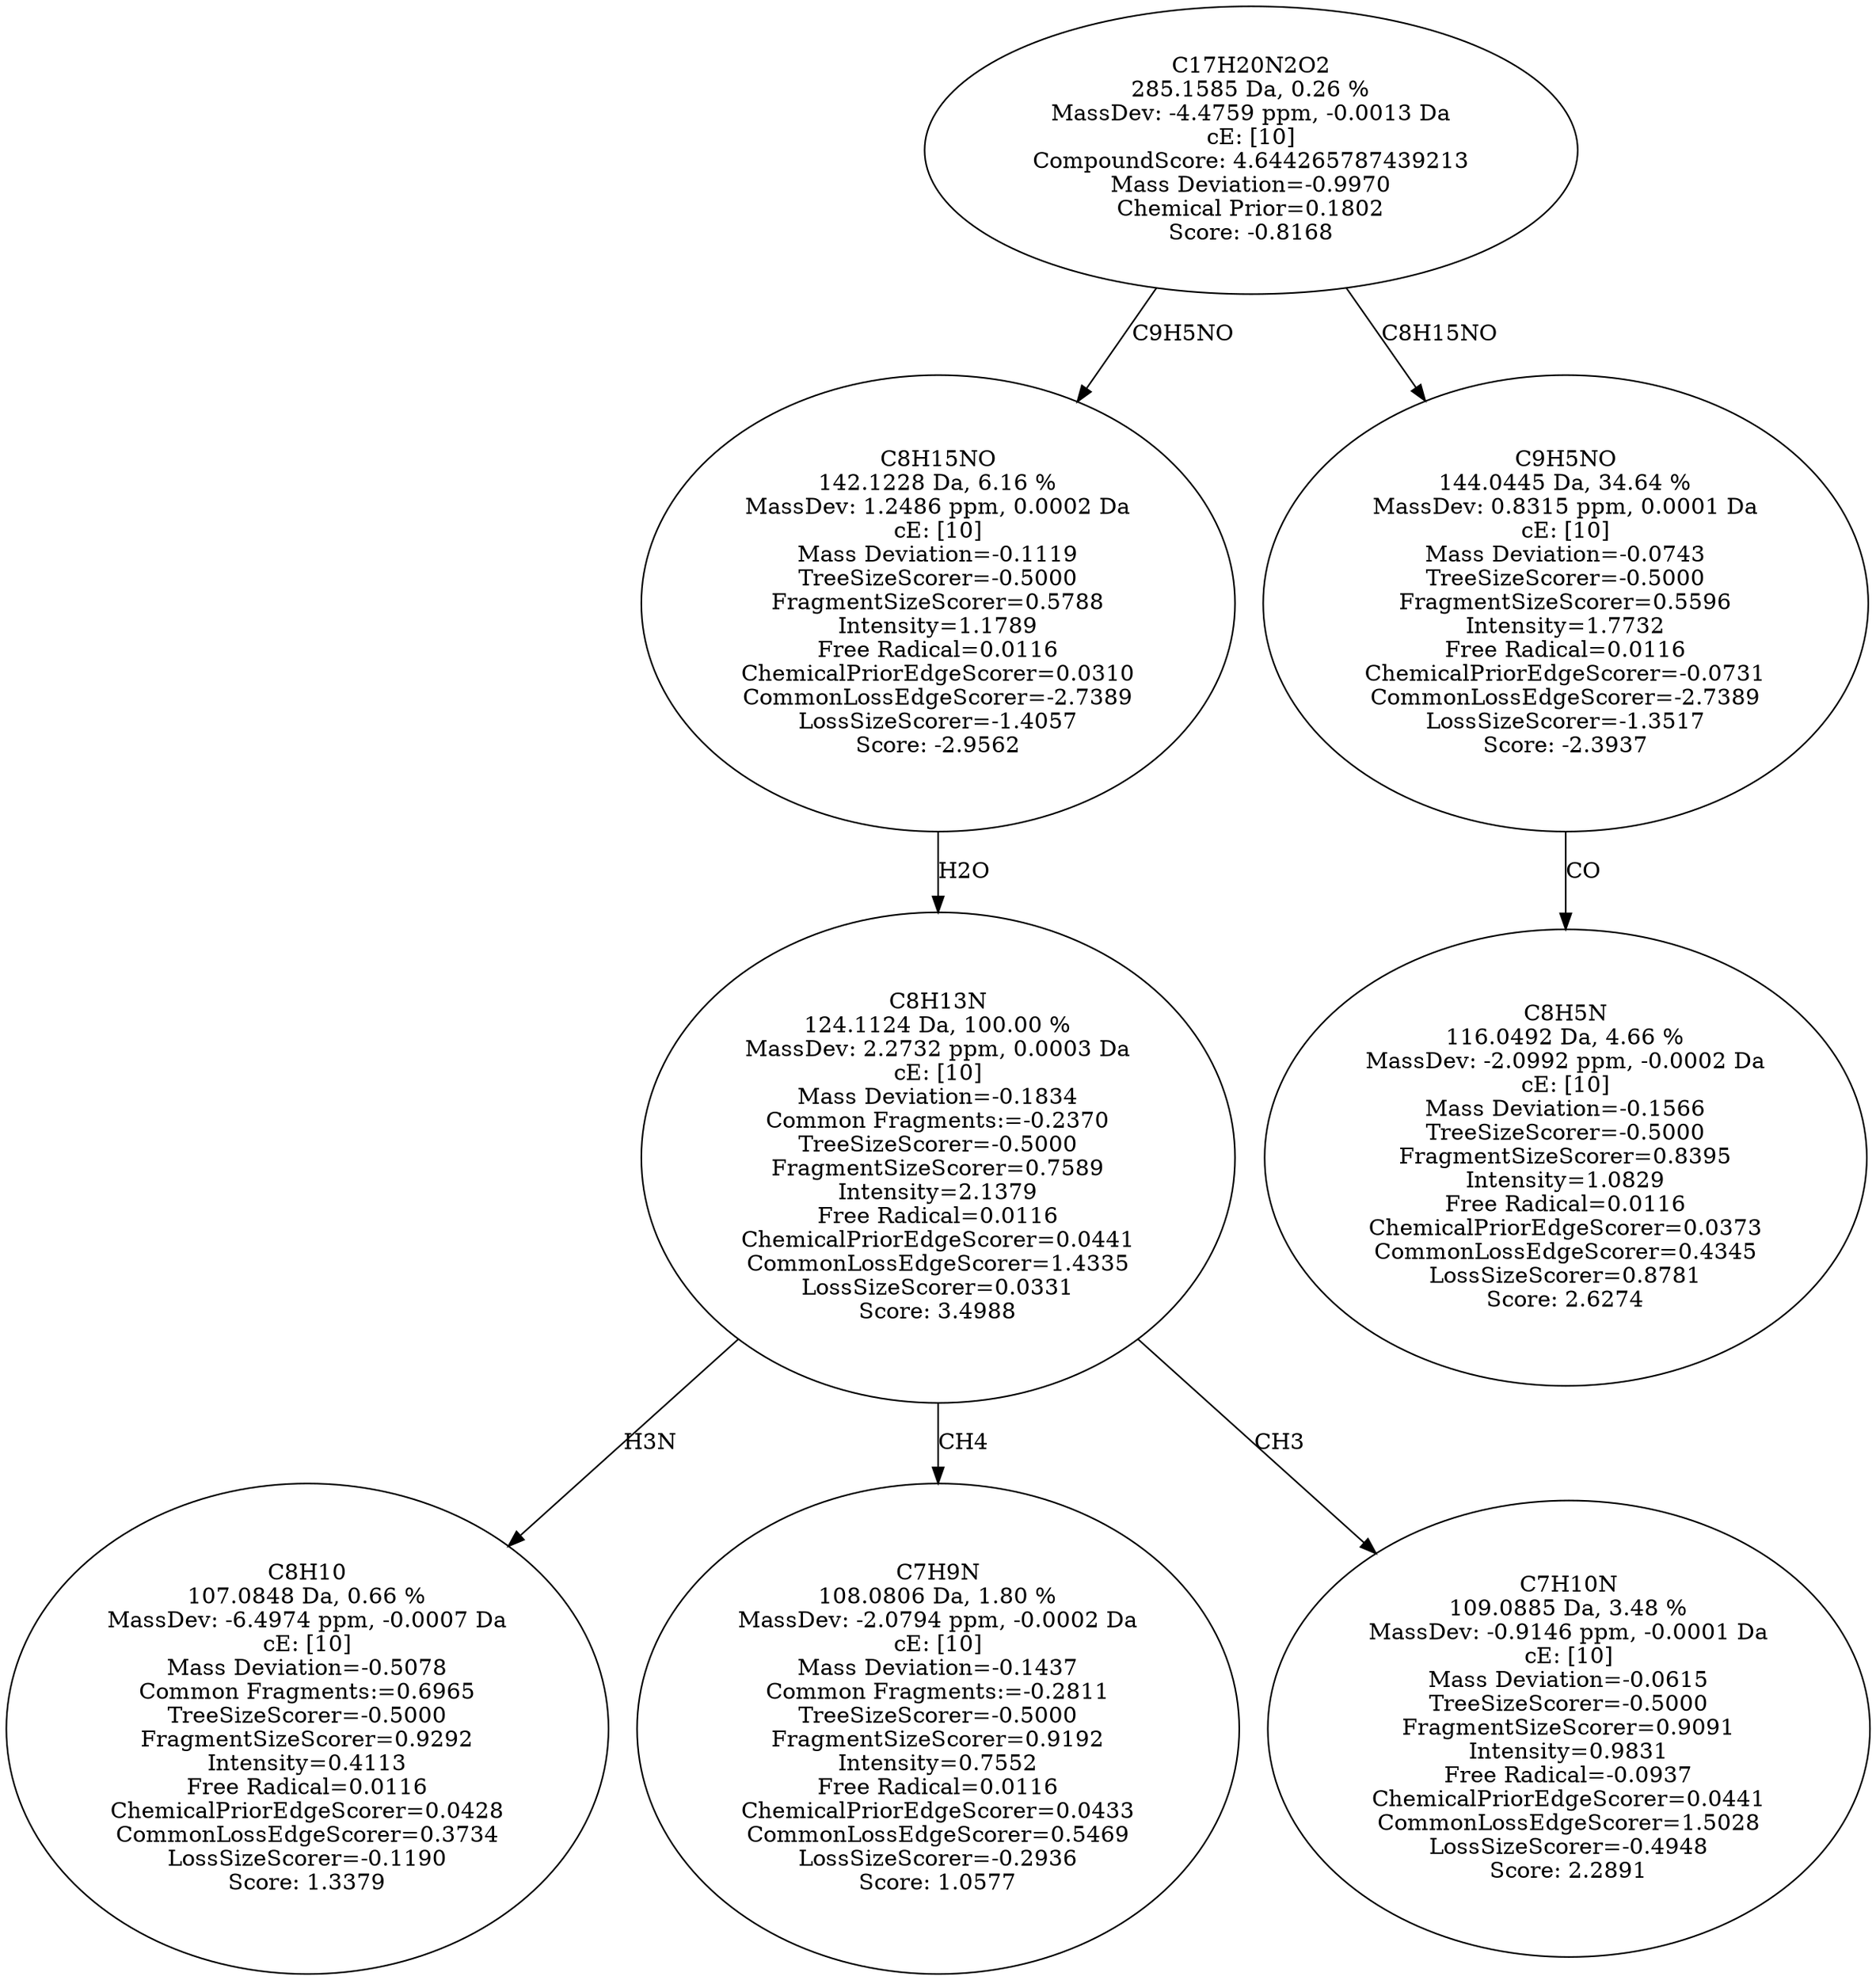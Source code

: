 strict digraph {
v1 [label="C8H10\n107.0848 Da, 0.66 %\nMassDev: -6.4974 ppm, -0.0007 Da\ncE: [10]\nMass Deviation=-0.5078\nCommon Fragments:=0.6965\nTreeSizeScorer=-0.5000\nFragmentSizeScorer=0.9292\nIntensity=0.4113\nFree Radical=0.0116\nChemicalPriorEdgeScorer=0.0428\nCommonLossEdgeScorer=0.3734\nLossSizeScorer=-0.1190\nScore: 1.3379"];
v2 [label="C7H9N\n108.0806 Da, 1.80 %\nMassDev: -2.0794 ppm, -0.0002 Da\ncE: [10]\nMass Deviation=-0.1437\nCommon Fragments:=-0.2811\nTreeSizeScorer=-0.5000\nFragmentSizeScorer=0.9192\nIntensity=0.7552\nFree Radical=0.0116\nChemicalPriorEdgeScorer=0.0433\nCommonLossEdgeScorer=0.5469\nLossSizeScorer=-0.2936\nScore: 1.0577"];
v3 [label="C7H10N\n109.0885 Da, 3.48 %\nMassDev: -0.9146 ppm, -0.0001 Da\ncE: [10]\nMass Deviation=-0.0615\nTreeSizeScorer=-0.5000\nFragmentSizeScorer=0.9091\nIntensity=0.9831\nFree Radical=-0.0937\nChemicalPriorEdgeScorer=0.0441\nCommonLossEdgeScorer=1.5028\nLossSizeScorer=-0.4948\nScore: 2.2891"];
v4 [label="C8H13N\n124.1124 Da, 100.00 %\nMassDev: 2.2732 ppm, 0.0003 Da\ncE: [10]\nMass Deviation=-0.1834\nCommon Fragments:=-0.2370\nTreeSizeScorer=-0.5000\nFragmentSizeScorer=0.7589\nIntensity=2.1379\nFree Radical=0.0116\nChemicalPriorEdgeScorer=0.0441\nCommonLossEdgeScorer=1.4335\nLossSizeScorer=0.0331\nScore: 3.4988"];
v5 [label="C8H15NO\n142.1228 Da, 6.16 %\nMassDev: 1.2486 ppm, 0.0002 Da\ncE: [10]\nMass Deviation=-0.1119\nTreeSizeScorer=-0.5000\nFragmentSizeScorer=0.5788\nIntensity=1.1789\nFree Radical=0.0116\nChemicalPriorEdgeScorer=0.0310\nCommonLossEdgeScorer=-2.7389\nLossSizeScorer=-1.4057\nScore: -2.9562"];
v6 [label="C8H5N\n116.0492 Da, 4.66 %\nMassDev: -2.0992 ppm, -0.0002 Da\ncE: [10]\nMass Deviation=-0.1566\nTreeSizeScorer=-0.5000\nFragmentSizeScorer=0.8395\nIntensity=1.0829\nFree Radical=0.0116\nChemicalPriorEdgeScorer=0.0373\nCommonLossEdgeScorer=0.4345\nLossSizeScorer=0.8781\nScore: 2.6274"];
v7 [label="C9H5NO\n144.0445 Da, 34.64 %\nMassDev: 0.8315 ppm, 0.0001 Da\ncE: [10]\nMass Deviation=-0.0743\nTreeSizeScorer=-0.5000\nFragmentSizeScorer=0.5596\nIntensity=1.7732\nFree Radical=0.0116\nChemicalPriorEdgeScorer=-0.0731\nCommonLossEdgeScorer=-2.7389\nLossSizeScorer=-1.3517\nScore: -2.3937"];
v8 [label="C17H20N2O2\n285.1585 Da, 0.26 %\nMassDev: -4.4759 ppm, -0.0013 Da\ncE: [10]\nCompoundScore: 4.644265787439213\nMass Deviation=-0.9970\nChemical Prior=0.1802\nScore: -0.8168"];
v4 -> v1 [label="H3N"];
v4 -> v2 [label="CH4"];
v4 -> v3 [label="CH3"];
v5 -> v4 [label="H2O"];
v8 -> v5 [label="C9H5NO"];
v7 -> v6 [label="CO"];
v8 -> v7 [label="C8H15NO"];
}